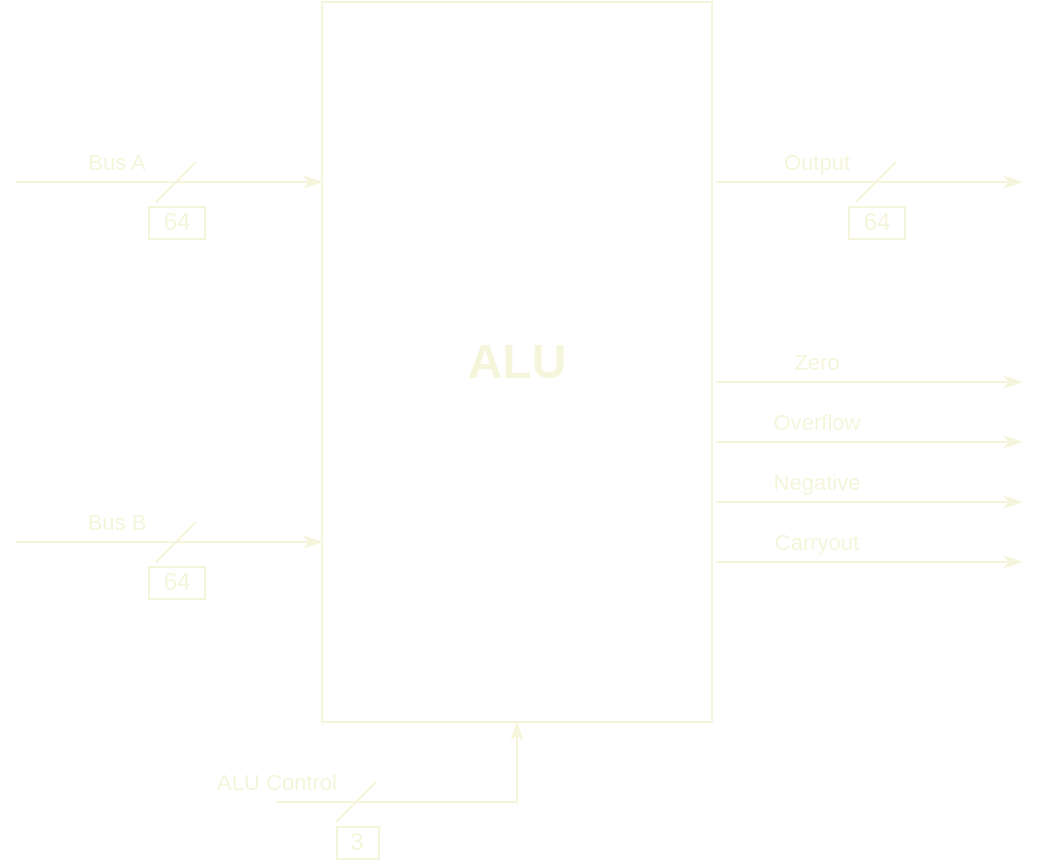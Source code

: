 <mxfile version="13.6.2" type="device"><diagram id="5RbB0TkXop4B1tKQXYSa" name="Page-1"><mxGraphModel dx="865" dy="457" grid="1" gridSize="10" guides="1" tooltips="1" connect="1" arrows="1" fold="1" page="1" pageScale="1" pageWidth="740" pageHeight="600" math="0" shadow="0"><root><mxCell id="0"/><mxCell id="1" parent="0"/><mxCell id="hFTAnXQ8U4Qj6tM5wf-0-2" value="Bus A" style="edgeStyle=orthogonalEdgeStyle;rounded=0;orthogonalLoop=1;jettySize=auto;html=1;exitX=0;exitY=0.25;exitDx=0;exitDy=0;startArrow=classicThin;startFill=1;endArrow=none;endFill=0;strokeColor=#F5F5DC;fontColor=#F5F5DC;labelBackgroundColor=none;" edge="1" parent="1" source="hFTAnXQ8U4Qj6tM5wf-0-1"><mxGeometry x="0.346" y="-10" relative="1" as="geometry"><mxPoint x="120" y="210" as="targetPoint"/><mxPoint as="offset"/></mxGeometry></mxCell><mxCell id="hFTAnXQ8U4Qj6tM5wf-0-1" value="&lt;font style=&quot;font-size: 24px&quot;&gt;&lt;b&gt;ALU&lt;/b&gt;&lt;/font&gt;" style="rounded=0;whiteSpace=wrap;html=1;fillColor=none;strokeColor=#F5F5DC;fontColor=#F5F5DC;" vertex="1" parent="1"><mxGeometry x="273" y="120" width="195" height="360" as="geometry"/></mxCell><mxCell id="hFTAnXQ8U4Qj6tM5wf-0-3" value="Bus B" style="edgeStyle=orthogonalEdgeStyle;rounded=0;orthogonalLoop=1;jettySize=auto;html=1;exitX=0;exitY=0.25;exitDx=0;exitDy=0;startArrow=classicThin;startFill=1;endArrow=none;endFill=0;strokeColor=#F5F5DC;fontColor=#F5F5DC;labelBackgroundColor=none;" edge="1" parent="1"><mxGeometry x="0.346" y="-10" relative="1" as="geometry"><mxPoint x="120" y="390" as="targetPoint"/><mxPoint x="273" y="390" as="sourcePoint"/><mxPoint as="offset"/></mxGeometry></mxCell><mxCell id="hFTAnXQ8U4Qj6tM5wf-0-5" value="" style="endArrow=none;html=1;strokeColor=#F5F5DC;fontColor=#F5F5DC;" edge="1" parent="1"><mxGeometry width="50" height="50" relative="1" as="geometry"><mxPoint x="190" y="220" as="sourcePoint"/><mxPoint x="210" y="200" as="targetPoint"/></mxGeometry></mxCell><mxCell id="hFTAnXQ8U4Qj6tM5wf-0-6" value="" style="endArrow=none;html=1;strokeColor=#F5F5DC;fontColor=#F5F5DC;" edge="1" parent="1"><mxGeometry width="50" height="50" relative="1" as="geometry"><mxPoint x="190" y="400" as="sourcePoint"/><mxPoint x="210" y="380" as="targetPoint"/></mxGeometry></mxCell><mxCell id="hFTAnXQ8U4Qj6tM5wf-0-7" value="&amp;nbsp; 64&amp;nbsp;&amp;nbsp;" style="text;html=1;align=center;verticalAlign=middle;resizable=0;points=[];autosize=1;fontColor=#F5F5DC;labelBorderColor=#F5F5DC;" vertex="1" parent="1"><mxGeometry x="180" y="220" width="40" height="20" as="geometry"/></mxCell><mxCell id="hFTAnXQ8U4Qj6tM5wf-0-8" value="&amp;nbsp; 64&amp;nbsp;&amp;nbsp;" style="text;html=1;align=center;verticalAlign=middle;resizable=0;points=[];autosize=1;fontColor=#F5F5DC;labelBorderColor=#F5F5DC;" vertex="1" parent="1"><mxGeometry x="180" y="400" width="40" height="20" as="geometry"/></mxCell><mxCell id="hFTAnXQ8U4Qj6tM5wf-0-9" value="Output" style="edgeStyle=orthogonalEdgeStyle;rounded=0;orthogonalLoop=1;jettySize=auto;html=1;exitX=0;exitY=0.25;exitDx=0;exitDy=0;startArrow=classicThin;startFill=1;endArrow=none;endFill=0;strokeColor=#F5F5DC;fontColor=#F5F5DC;labelBackgroundColor=none;" edge="1" parent="1"><mxGeometry x="0.346" y="-10" relative="1" as="geometry"><mxPoint x="470.0" y="210" as="targetPoint"/><mxPoint x="623" y="210.0" as="sourcePoint"/><mxPoint as="offset"/></mxGeometry></mxCell><mxCell id="hFTAnXQ8U4Qj6tM5wf-0-10" value="&amp;nbsp; 64&amp;nbsp;&amp;nbsp;" style="text;html=1;align=center;verticalAlign=middle;resizable=0;points=[];autosize=1;fontColor=#F5F5DC;labelBorderColor=#F5F5DC;" vertex="1" parent="1"><mxGeometry x="530" y="220" width="40" height="20" as="geometry"/></mxCell><mxCell id="hFTAnXQ8U4Qj6tM5wf-0-11" value="" style="endArrow=none;html=1;strokeColor=#F5F5DC;fontColor=#F5F5DC;" edge="1" parent="1"><mxGeometry width="50" height="50" relative="1" as="geometry"><mxPoint x="540.0" y="220" as="sourcePoint"/><mxPoint x="560.0" y="200" as="targetPoint"/></mxGeometry></mxCell><mxCell id="hFTAnXQ8U4Qj6tM5wf-0-12" value="ALU Control" style="edgeStyle=orthogonalEdgeStyle;rounded=0;orthogonalLoop=1;jettySize=auto;html=1;exitX=0.5;exitY=1;exitDx=0;exitDy=0;startArrow=classicThin;startFill=1;endArrow=none;endFill=0;strokeColor=#F5F5DC;fontColor=#F5F5DC;labelBackgroundColor=none;" edge="1" parent="1" source="hFTAnXQ8U4Qj6tM5wf-0-1"><mxGeometry x="1" y="-10" relative="1" as="geometry"><mxPoint x="250" y="520" as="targetPoint"/><mxPoint x="363" y="520" as="sourcePoint"/><mxPoint as="offset"/><Array as="points"><mxPoint x="370" y="520"/></Array></mxGeometry></mxCell><mxCell id="hFTAnXQ8U4Qj6tM5wf-0-13" value="" style="endArrow=none;html=1;strokeColor=#F5F5DC;fontColor=#F5F5DC;" edge="1" parent="1"><mxGeometry width="50" height="50" relative="1" as="geometry"><mxPoint x="280.0" y="530" as="sourcePoint"/><mxPoint x="300.0" y="510" as="targetPoint"/></mxGeometry></mxCell><mxCell id="hFTAnXQ8U4Qj6tM5wf-0-14" value="&amp;nbsp; 3&amp;nbsp;&amp;nbsp;" style="text;html=1;align=center;verticalAlign=middle;resizable=0;points=[];autosize=1;fontColor=#F5F5DC;labelBorderColor=#F5F5DC;" vertex="1" parent="1"><mxGeometry x="270" y="530" width="40" height="20" as="geometry"/></mxCell><mxCell id="hFTAnXQ8U4Qj6tM5wf-0-15" value="Zero" style="edgeStyle=orthogonalEdgeStyle;rounded=0;orthogonalLoop=1;jettySize=auto;html=1;exitX=0;exitY=0.25;exitDx=0;exitDy=0;startArrow=classicThin;startFill=1;endArrow=none;endFill=0;strokeColor=#F5F5DC;fontColor=#F5F5DC;labelBackgroundColor=none;" edge="1" parent="1"><mxGeometry x="0.346" y="-10" relative="1" as="geometry"><mxPoint x="470" y="310" as="targetPoint"/><mxPoint x="623" y="310.0" as="sourcePoint"/><mxPoint as="offset"/></mxGeometry></mxCell><mxCell id="hFTAnXQ8U4Qj6tM5wf-0-16" value="Overflow" style="edgeStyle=orthogonalEdgeStyle;rounded=0;orthogonalLoop=1;jettySize=auto;html=1;exitX=0;exitY=0.25;exitDx=0;exitDy=0;startArrow=classicThin;startFill=1;endArrow=none;endFill=0;strokeColor=#F5F5DC;fontColor=#F5F5DC;labelBackgroundColor=none;" edge="1" parent="1"><mxGeometry x="0.346" y="-10" relative="1" as="geometry"><mxPoint x="470" y="340" as="targetPoint"/><mxPoint x="623" y="340.0" as="sourcePoint"/><mxPoint as="offset"/></mxGeometry></mxCell><mxCell id="hFTAnXQ8U4Qj6tM5wf-0-17" value="Negative" style="edgeStyle=orthogonalEdgeStyle;rounded=0;orthogonalLoop=1;jettySize=auto;html=1;exitX=0;exitY=0.25;exitDx=0;exitDy=0;startArrow=classicThin;startFill=1;endArrow=none;endFill=0;strokeColor=#F5F5DC;fontColor=#F5F5DC;labelBackgroundColor=none;" edge="1" parent="1"><mxGeometry x="0.346" y="-10" relative="1" as="geometry"><mxPoint x="470" y="370" as="targetPoint"/><mxPoint x="623" y="370.0" as="sourcePoint"/><mxPoint as="offset"/></mxGeometry></mxCell><mxCell id="hFTAnXQ8U4Qj6tM5wf-0-18" value="Carryout" style="edgeStyle=orthogonalEdgeStyle;rounded=0;orthogonalLoop=1;jettySize=auto;html=1;exitX=0;exitY=0.25;exitDx=0;exitDy=0;startArrow=classicThin;startFill=1;endArrow=none;endFill=0;strokeColor=#F5F5DC;fontColor=#F5F5DC;labelBackgroundColor=none;" edge="1" parent="1"><mxGeometry x="0.346" y="-10" relative="1" as="geometry"><mxPoint x="470" y="400" as="targetPoint"/><mxPoint x="623" y="400.0" as="sourcePoint"/><mxPoint as="offset"/></mxGeometry></mxCell></root></mxGraphModel></diagram></mxfile>